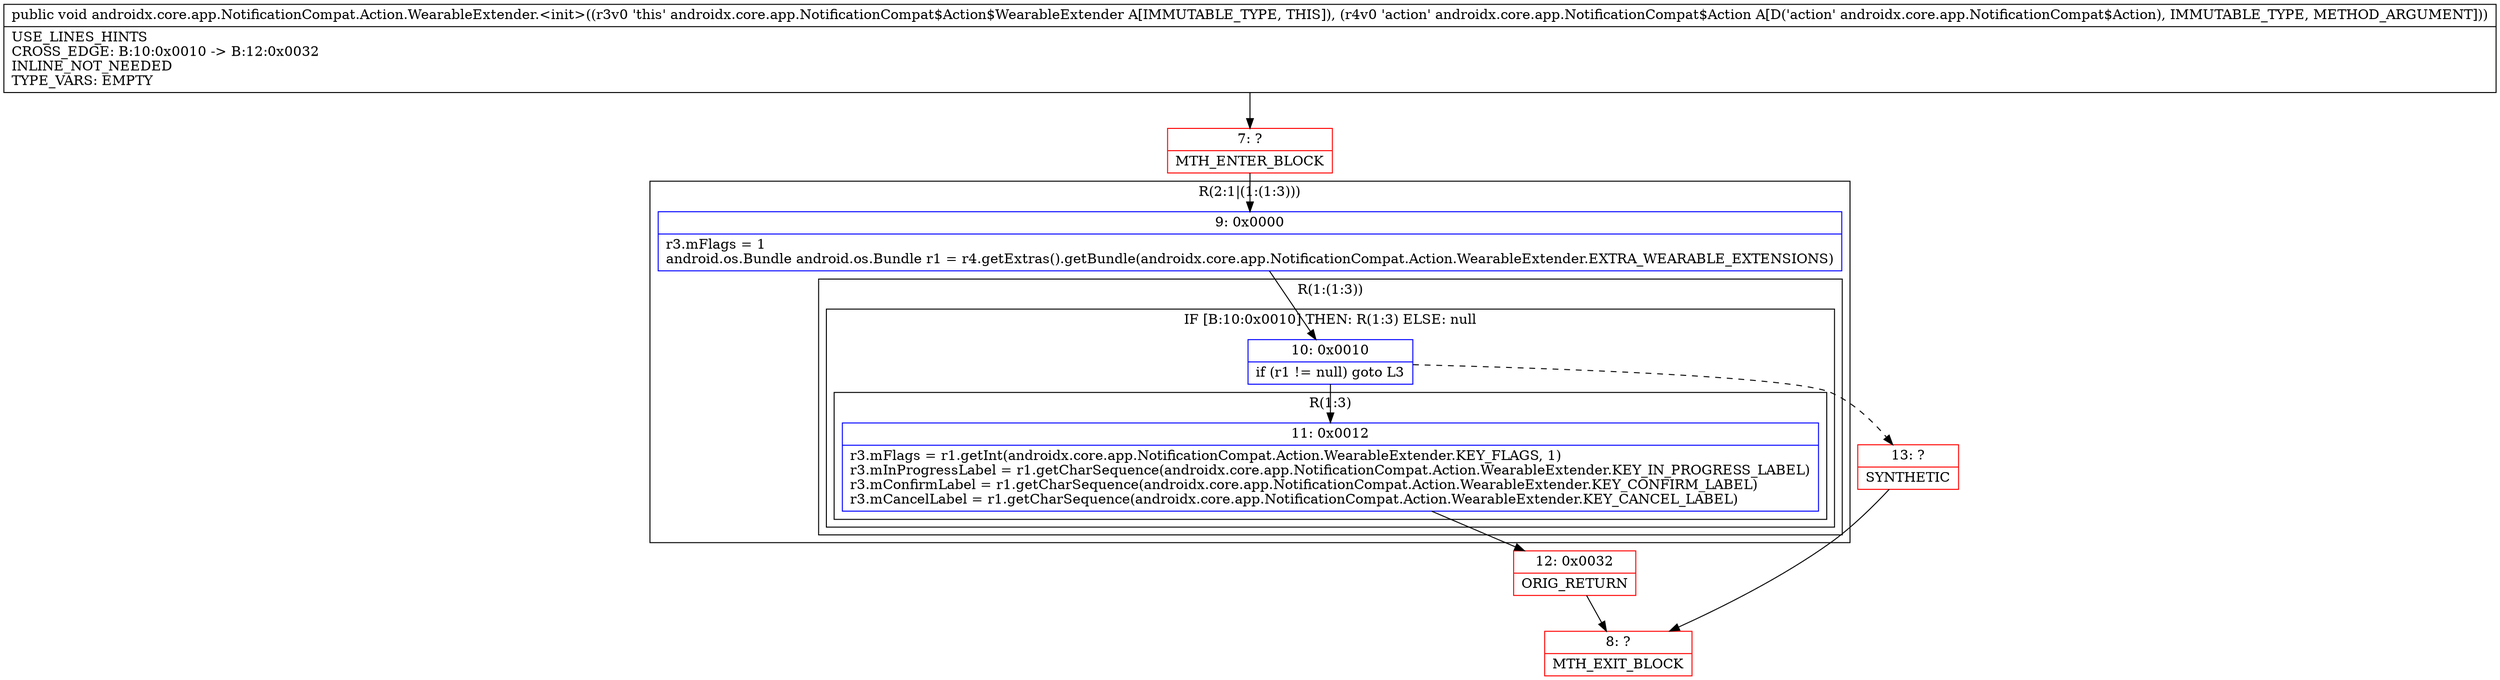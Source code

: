 digraph "CFG forandroidx.core.app.NotificationCompat.Action.WearableExtender.\<init\>(Landroidx\/core\/app\/NotificationCompat$Action;)V" {
subgraph cluster_Region_844832518 {
label = "R(2:1|(1:(1:3)))";
node [shape=record,color=blue];
Node_9 [shape=record,label="{9\:\ 0x0000|r3.mFlags = 1\landroid.os.Bundle android.os.Bundle r1 = r4.getExtras().getBundle(androidx.core.app.NotificationCompat.Action.WearableExtender.EXTRA_WEARABLE_EXTENSIONS)\l}"];
subgraph cluster_Region_1754793297 {
label = "R(1:(1:3))";
node [shape=record,color=blue];
subgraph cluster_IfRegion_431391966 {
label = "IF [B:10:0x0010] THEN: R(1:3) ELSE: null";
node [shape=record,color=blue];
Node_10 [shape=record,label="{10\:\ 0x0010|if (r1 != null) goto L3\l}"];
subgraph cluster_Region_1563377346 {
label = "R(1:3)";
node [shape=record,color=blue];
Node_11 [shape=record,label="{11\:\ 0x0012|r3.mFlags = r1.getInt(androidx.core.app.NotificationCompat.Action.WearableExtender.KEY_FLAGS, 1)\lr3.mInProgressLabel = r1.getCharSequence(androidx.core.app.NotificationCompat.Action.WearableExtender.KEY_IN_PROGRESS_LABEL)\lr3.mConfirmLabel = r1.getCharSequence(androidx.core.app.NotificationCompat.Action.WearableExtender.KEY_CONFIRM_LABEL)\lr3.mCancelLabel = r1.getCharSequence(androidx.core.app.NotificationCompat.Action.WearableExtender.KEY_CANCEL_LABEL)\l}"];
}
}
}
}
Node_7 [shape=record,color=red,label="{7\:\ ?|MTH_ENTER_BLOCK\l}"];
Node_12 [shape=record,color=red,label="{12\:\ 0x0032|ORIG_RETURN\l}"];
Node_8 [shape=record,color=red,label="{8\:\ ?|MTH_EXIT_BLOCK\l}"];
Node_13 [shape=record,color=red,label="{13\:\ ?|SYNTHETIC\l}"];
MethodNode[shape=record,label="{public void androidx.core.app.NotificationCompat.Action.WearableExtender.\<init\>((r3v0 'this' androidx.core.app.NotificationCompat$Action$WearableExtender A[IMMUTABLE_TYPE, THIS]), (r4v0 'action' androidx.core.app.NotificationCompat$Action A[D('action' androidx.core.app.NotificationCompat$Action), IMMUTABLE_TYPE, METHOD_ARGUMENT]))  | USE_LINES_HINTS\lCROSS_EDGE: B:10:0x0010 \-\> B:12:0x0032\lINLINE_NOT_NEEDED\lTYPE_VARS: EMPTY\l}"];
MethodNode -> Node_7;Node_9 -> Node_10;
Node_10 -> Node_11;
Node_10 -> Node_13[style=dashed];
Node_11 -> Node_12;
Node_7 -> Node_9;
Node_12 -> Node_8;
Node_13 -> Node_8;
}

